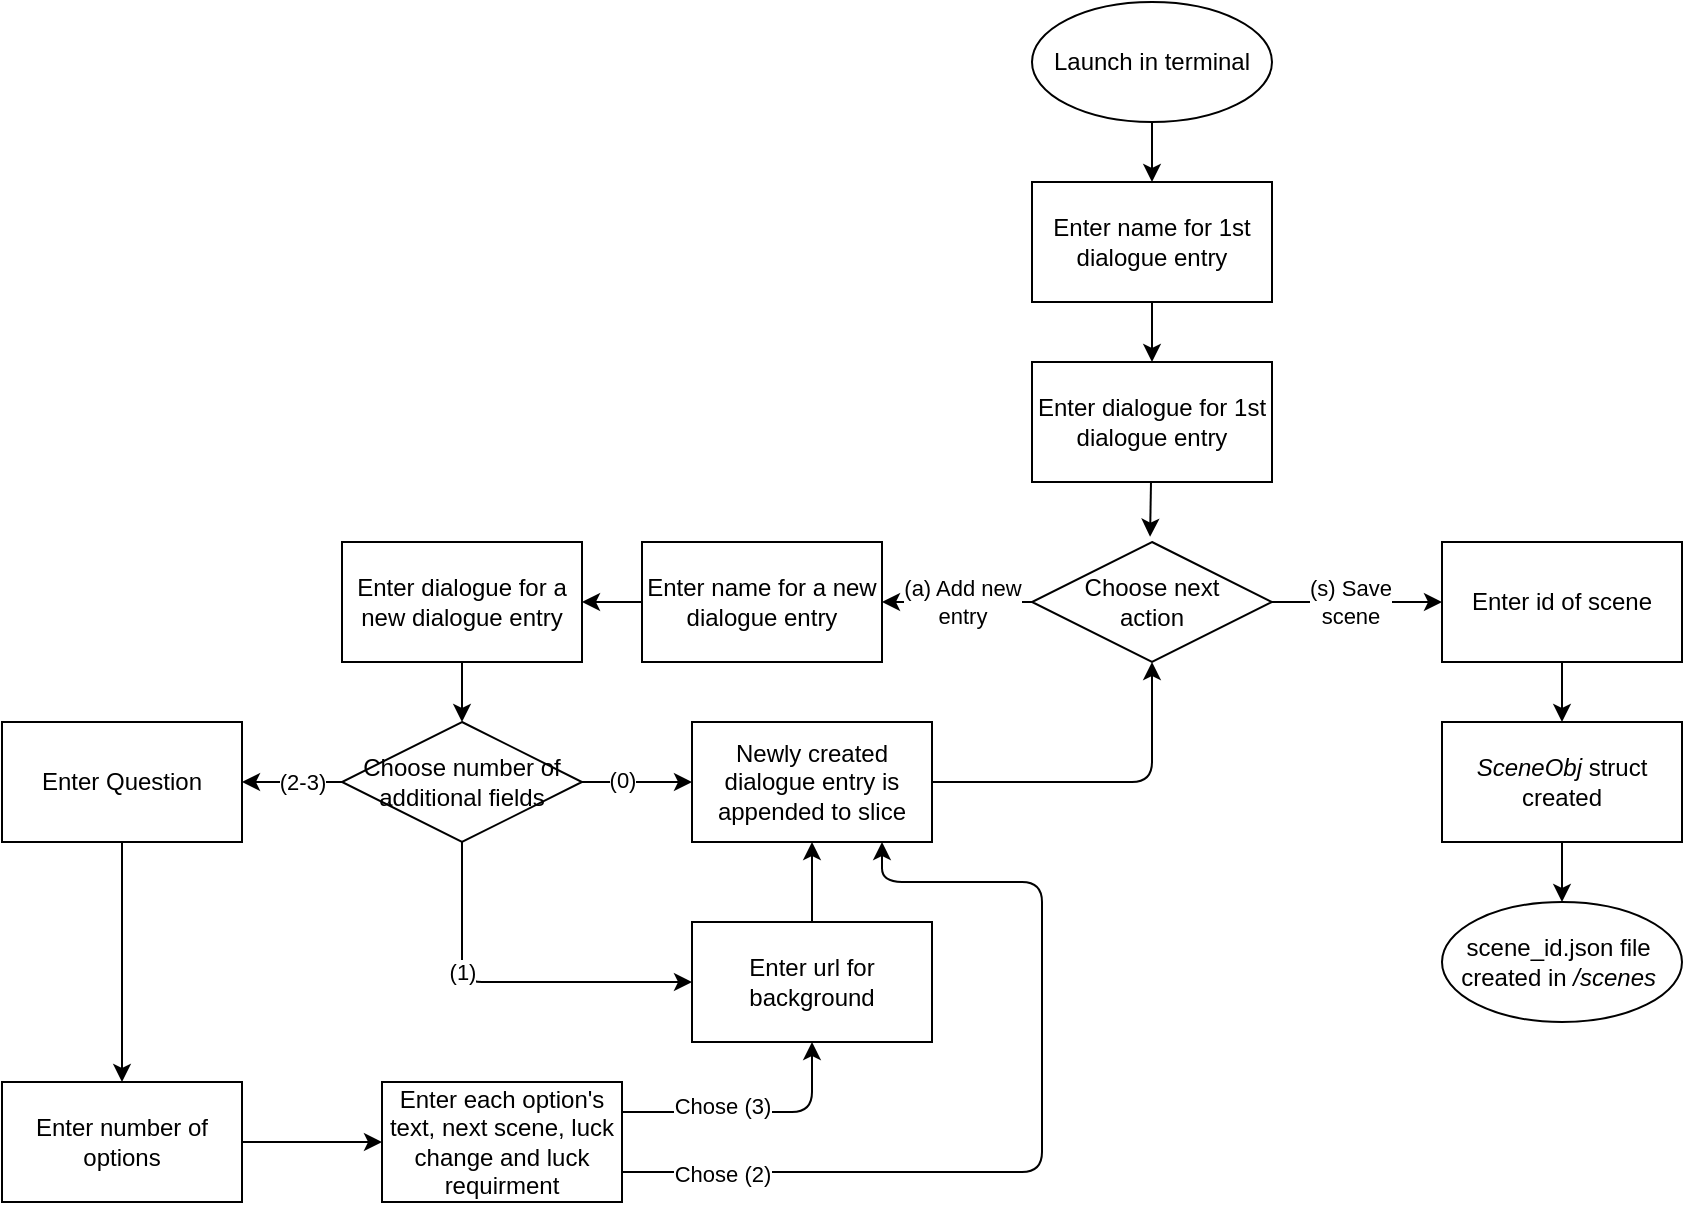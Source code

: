 <mxfile>
    <diagram id="ukACi9-LlK7c7PuHq92q" name="Page-1">
        <mxGraphModel dx="785" dy="451" grid="1" gridSize="10" guides="1" tooltips="1" connect="1" arrows="1" fold="1" page="1" pageScale="1" pageWidth="850" pageHeight="1100" math="0" shadow="0">
            <root>
                <mxCell id="0"/>
                <mxCell id="1" parent="0"/>
                <mxCell id="22" style="edgeStyle=none;html=1;" parent="1" source="2" target="5" edge="1">
                    <mxGeometry relative="1" as="geometry"/>
                </mxCell>
                <mxCell id="2" value="Enter name for 1st dialogue entry" style="whiteSpace=wrap;html=1;" parent="1" vertex="1">
                    <mxGeometry x="515" y="130" width="120" height="60" as="geometry"/>
                </mxCell>
                <mxCell id="23" style="edgeStyle=none;html=1;entryX=0.5;entryY=0;entryDx=0;entryDy=0;" parent="1" source="4" target="2" edge="1">
                    <mxGeometry relative="1" as="geometry"/>
                </mxCell>
                <mxCell id="4" value="Launch in terminal" style="ellipse;whiteSpace=wrap;html=1;" parent="1" vertex="1">
                    <mxGeometry x="515" y="40" width="120" height="60" as="geometry"/>
                </mxCell>
                <mxCell id="21" style="edgeStyle=none;html=1;entryX=0.492;entryY=-0.044;entryDx=0;entryDy=0;entryPerimeter=0;" parent="1" source="5" target="6" edge="1">
                    <mxGeometry relative="1" as="geometry"/>
                </mxCell>
                <mxCell id="5" value="Enter dialogue for 1st dialogue entry" style="whiteSpace=wrap;html=1;" parent="1" vertex="1">
                    <mxGeometry x="515" y="220" width="120" height="60" as="geometry"/>
                </mxCell>
                <mxCell id="11" style="edgeStyle=none;html=1;entryX=1;entryY=0.5;entryDx=0;entryDy=0;" parent="1" source="6" target="7" edge="1">
                    <mxGeometry relative="1" as="geometry"/>
                </mxCell>
                <mxCell id="12" value="(a) Add new&lt;br&gt;entry" style="edgeLabel;html=1;align=center;verticalAlign=middle;resizable=0;points=[];" parent="11" vertex="1" connectable="0">
                    <mxGeometry x="-0.328" y="-1" relative="1" as="geometry">
                        <mxPoint x="-10" y="1" as="offset"/>
                    </mxGeometry>
                </mxCell>
                <mxCell id="19" style="edgeStyle=none;html=1;entryX=0;entryY=0.5;entryDx=0;entryDy=0;" parent="1" source="6" target="18" edge="1">
                    <mxGeometry relative="1" as="geometry"/>
                </mxCell>
                <mxCell id="20" value="(s) Save &lt;br&gt;scene" style="edgeLabel;html=1;align=center;verticalAlign=middle;resizable=0;points=[];" parent="19" vertex="1" connectable="0">
                    <mxGeometry x="-0.206" y="-1" relative="1" as="geometry">
                        <mxPoint x="5" y="-1" as="offset"/>
                    </mxGeometry>
                </mxCell>
                <mxCell id="6" value="Choose next &lt;br&gt;action" style="rhombus;whiteSpace=wrap;html=1;" parent="1" vertex="1">
                    <mxGeometry x="515" y="310" width="120" height="60" as="geometry"/>
                </mxCell>
                <mxCell id="13" style="edgeStyle=none;html=1;entryX=1;entryY=0.5;entryDx=0;entryDy=0;" parent="1" source="7" target="9" edge="1">
                    <mxGeometry relative="1" as="geometry"/>
                </mxCell>
                <mxCell id="7" value="Enter name for a new dialogue entry" style="whiteSpace=wrap;html=1;" parent="1" vertex="1">
                    <mxGeometry x="320" y="310" width="120" height="60" as="geometry"/>
                </mxCell>
                <mxCell id="14" style="edgeStyle=none;html=1;entryX=0.5;entryY=0;entryDx=0;entryDy=0;" parent="1" source="9" target="29" edge="1">
                    <mxGeometry relative="1" as="geometry">
                        <mxPoint x="370" y="490" as="targetPoint"/>
                    </mxGeometry>
                </mxCell>
                <mxCell id="9" value="Enter dialogue for a new dialogue entry" style="whiteSpace=wrap;html=1;" parent="1" vertex="1">
                    <mxGeometry x="170" y="310" width="120" height="60" as="geometry"/>
                </mxCell>
                <mxCell id="16" style="edgeStyle=none;html=1;entryX=0.5;entryY=1;entryDx=0;entryDy=0;" parent="1" source="10" target="6" edge="1">
                    <mxGeometry relative="1" as="geometry">
                        <mxPoint x="520" y="520" as="targetPoint"/>
                        <Array as="points">
                            <mxPoint x="575" y="430"/>
                        </Array>
                    </mxGeometry>
                </mxCell>
                <mxCell id="10" value="Newly created dialogue entry is appended to slice" style="whiteSpace=wrap;html=1;" parent="1" vertex="1">
                    <mxGeometry x="345" y="400" width="120" height="60" as="geometry"/>
                </mxCell>
                <mxCell id="27" style="edgeStyle=none;html=1;entryX=0.5;entryY=0;entryDx=0;entryDy=0;" parent="1" source="18" target="26" edge="1">
                    <mxGeometry relative="1" as="geometry"/>
                </mxCell>
                <mxCell id="18" value="Enter id of scene" style="whiteSpace=wrap;html=1;" parent="1" vertex="1">
                    <mxGeometry x="720" y="310" width="120" height="60" as="geometry"/>
                </mxCell>
                <mxCell id="24" value="scene_id.json file&amp;nbsp; created in &lt;i&gt;/scenes&lt;/i&gt;&amp;nbsp;" style="ellipse;whiteSpace=wrap;html=1;" parent="1" vertex="1">
                    <mxGeometry x="720" y="490" width="120" height="60" as="geometry"/>
                </mxCell>
                <mxCell id="28" style="edgeStyle=none;html=1;entryX=0.5;entryY=0;entryDx=0;entryDy=0;" parent="1" source="26" target="24" edge="1">
                    <mxGeometry relative="1" as="geometry"/>
                </mxCell>
                <mxCell id="26" value="&lt;i&gt;SceneObj&lt;/i&gt; struct created" style="whiteSpace=wrap;html=1;" parent="1" vertex="1">
                    <mxGeometry x="720" y="400" width="120" height="60" as="geometry"/>
                </mxCell>
                <mxCell id="33" style="edgeStyle=none;html=1;entryX=0;entryY=0.5;entryDx=0;entryDy=0;exitX=1;exitY=0.5;exitDx=0;exitDy=0;" parent="1" source="29" target="10" edge="1">
                    <mxGeometry relative="1" as="geometry">
                        <mxPoint x="290" y="430" as="targetPoint"/>
                        <mxPoint x="290" y="430" as="sourcePoint"/>
                    </mxGeometry>
                </mxCell>
                <mxCell id="34" value="(0)" style="edgeLabel;html=1;align=center;verticalAlign=middle;resizable=0;points=[];" parent="33" vertex="1" connectable="0">
                    <mxGeometry x="-0.237" y="1" relative="1" as="geometry">
                        <mxPoint x="-1" as="offset"/>
                    </mxGeometry>
                </mxCell>
                <mxCell id="36" value="" style="edgeStyle=none;html=1;entryX=0;entryY=0.5;entryDx=0;entryDy=0;exitX=0.5;exitY=1;exitDx=0;exitDy=0;" parent="1" source="29" target="35" edge="1">
                    <mxGeometry relative="1" as="geometry">
                        <Array as="points">
                            <mxPoint x="230" y="530"/>
                        </Array>
                    </mxGeometry>
                </mxCell>
                <mxCell id="37" value="(1)" style="edgeLabel;html=1;align=center;verticalAlign=middle;resizable=0;points=[];" parent="36" vertex="1" connectable="0">
                    <mxGeometry x="-0.304" relative="1" as="geometry">
                        <mxPoint as="offset"/>
                    </mxGeometry>
                </mxCell>
                <mxCell id="43" value="" style="edgeStyle=none;html=1;" parent="1" source="29" target="42" edge="1">
                    <mxGeometry relative="1" as="geometry">
                        <Array as="points"/>
                    </mxGeometry>
                </mxCell>
                <mxCell id="44" value="(2-3)" style="edgeLabel;html=1;align=center;verticalAlign=middle;resizable=0;points=[];" parent="43" vertex="1" connectable="0">
                    <mxGeometry x="0.241" y="1" relative="1" as="geometry">
                        <mxPoint x="11" y="-1" as="offset"/>
                    </mxGeometry>
                </mxCell>
                <mxCell id="29" value="Choose number of additional fields" style="rhombus;whiteSpace=wrap;html=1;" parent="1" vertex="1">
                    <mxGeometry x="170" y="400" width="120" height="60" as="geometry"/>
                </mxCell>
                <mxCell id="39" style="edgeStyle=none;html=1;entryX=0.5;entryY=1;entryDx=0;entryDy=0;exitX=0.5;exitY=0;exitDx=0;exitDy=0;" parent="1" source="35" target="10" edge="1">
                    <mxGeometry relative="1" as="geometry"/>
                </mxCell>
                <mxCell id="35" value="Enter url for background" style="whiteSpace=wrap;html=1;" parent="1" vertex="1">
                    <mxGeometry x="345" y="500" width="120" height="60" as="geometry"/>
                </mxCell>
                <mxCell id="46" value="" style="edgeStyle=none;html=1;" parent="1" source="42" target="45" edge="1">
                    <mxGeometry relative="1" as="geometry"/>
                </mxCell>
                <mxCell id="42" value="Enter Question" style="whiteSpace=wrap;html=1;" parent="1" vertex="1">
                    <mxGeometry y="400" width="120" height="60" as="geometry"/>
                </mxCell>
                <mxCell id="48" value="" style="edgeStyle=none;html=1;" parent="1" source="45" target="47" edge="1">
                    <mxGeometry relative="1" as="geometry"/>
                </mxCell>
                <mxCell id="45" value="Enter number of options" style="whiteSpace=wrap;html=1;" parent="1" vertex="1">
                    <mxGeometry y="580" width="120" height="60" as="geometry"/>
                </mxCell>
                <mxCell id="49" style="edgeStyle=none;html=1;entryX=0.5;entryY=1;entryDx=0;entryDy=0;exitX=1;exitY=0.25;exitDx=0;exitDy=0;" parent="1" source="47" target="35" edge="1">
                    <mxGeometry relative="1" as="geometry">
                        <Array as="points">
                            <mxPoint x="405" y="595"/>
                        </Array>
                    </mxGeometry>
                </mxCell>
                <mxCell id="51" value="Chose (3)" style="edgeLabel;html=1;align=center;verticalAlign=middle;resizable=0;points=[];" vertex="1" connectable="0" parent="49">
                    <mxGeometry x="-0.36" y="3" relative="1" as="geometry">
                        <mxPoint x="8" as="offset"/>
                    </mxGeometry>
                </mxCell>
                <mxCell id="50" style="edgeStyle=none;html=1;exitX=1;exitY=0.75;exitDx=0;exitDy=0;" edge="1" parent="1" source="47">
                    <mxGeometry relative="1" as="geometry">
                        <mxPoint x="440" y="460" as="targetPoint"/>
                        <Array as="points">
                            <mxPoint x="520" y="625"/>
                            <mxPoint x="520" y="480"/>
                            <mxPoint x="440" y="480"/>
                        </Array>
                    </mxGeometry>
                </mxCell>
                <mxCell id="52" value="Chose (2)" style="edgeLabel;html=1;align=center;verticalAlign=middle;resizable=0;points=[];" vertex="1" connectable="0" parent="50">
                    <mxGeometry x="-0.782" y="-1" relative="1" as="geometry">
                        <mxPoint as="offset"/>
                    </mxGeometry>
                </mxCell>
                <mxCell id="47" value="Enter each option's text, next scene, luck change and luck requirment" style="whiteSpace=wrap;html=1;" parent="1" vertex="1">
                    <mxGeometry x="190" y="580" width="120" height="60" as="geometry"/>
                </mxCell>
            </root>
        </mxGraphModel>
    </diagram>
</mxfile>
